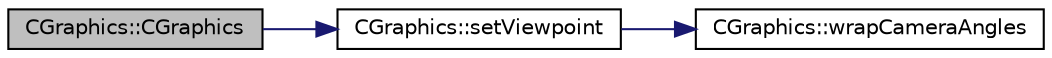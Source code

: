 digraph "CGraphics::CGraphics"
{
 // INTERACTIVE_SVG=YES
  edge [fontname="Helvetica",fontsize="10",labelfontname="Helvetica",labelfontsize="10"];
  node [fontname="Helvetica",fontsize="10",shape=record];
  rankdir="LR";
  Node1 [label="CGraphics::CGraphics",height=0.2,width=0.4,color="black", fillcolor="grey75", style="filled", fontcolor="black"];
  Node1 -> Node2 [color="midnightblue",fontsize="10",style="solid",fontname="Helvetica"];
  Node2 [label="CGraphics::setViewpoint",height=0.2,width=0.4,color="black", fillcolor="white", style="filled",URL="$dc/d90/class_c_graphics.html#afbda4f5be9204802873f9a3d04d04cec"];
  Node2 -> Node3 [color="midnightblue",fontsize="10",style="solid",fontname="Helvetica"];
  Node3 [label="CGraphics::wrapCameraAngles",height=0.2,width=0.4,color="black", fillcolor="white", style="filled",URL="$dc/d90/class_c_graphics.html#a335713d4cde6ff4f263342635b96448c"];
}
